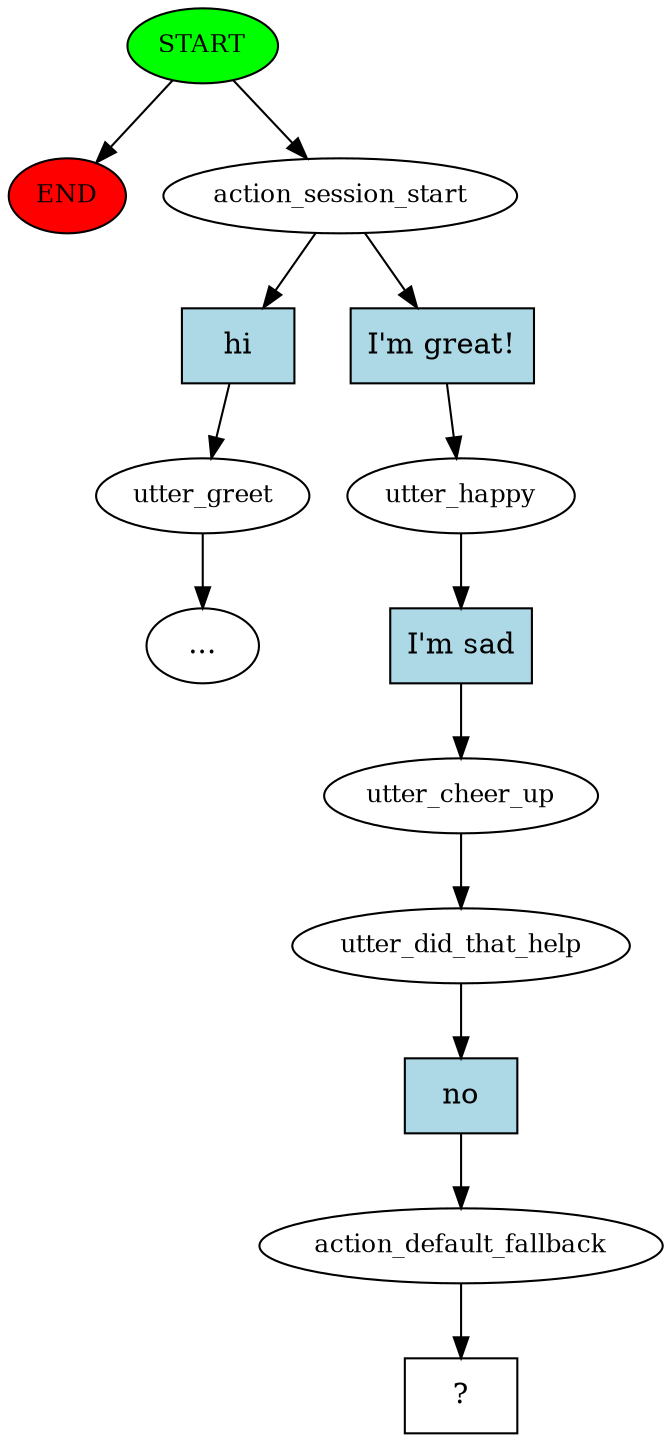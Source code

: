 digraph  {
0 [class="start active", fillcolor=green, fontsize=12, label=START, style=filled];
"-1" [class=end, fillcolor=red, fontsize=12, label=END, style=filled];
1 [class=active, fontsize=12, label=action_session_start];
2 [class="", fontsize=12, label=utter_greet];
"-3" [class=ellipsis, label="..."];
4 [class=active, fontsize=12, label=utter_happy];
5 [class=active, fontsize=12, label=utter_cheer_up];
6 [class=active, fontsize=12, label=utter_did_that_help];
7 [class=active, fontsize=12, label=action_default_fallback];
8 [class="intent dashed active", label="  ?  ", shape=rect];
9 [class=intent, fillcolor=lightblue, label=hi, shape=rect, style=filled];
10 [class="intent active", fillcolor=lightblue, label="I'm great!", shape=rect, style=filled];
11 [class="intent active", fillcolor=lightblue, label="I'm sad", shape=rect, style=filled];
12 [class="intent active", fillcolor=lightblue, label=no, shape=rect, style=filled];
0 -> "-1"  [class="", key=NONE, label=""];
0 -> 1  [class=active, key=NONE, label=""];
1 -> 9  [class="", key=0];
1 -> 10  [class=active, key=0];
2 -> "-3"  [class="", key=NONE, label=""];
4 -> 11  [class=active, key=0];
5 -> 6  [class=active, key=NONE, label=""];
6 -> 12  [class=active, key=0];
7 -> 8  [class=active, key=NONE, label=""];
9 -> 2  [class="", key=0];
10 -> 4  [class=active, key=0];
11 -> 5  [class=active, key=0];
12 -> 7  [class=active, key=0];
}
